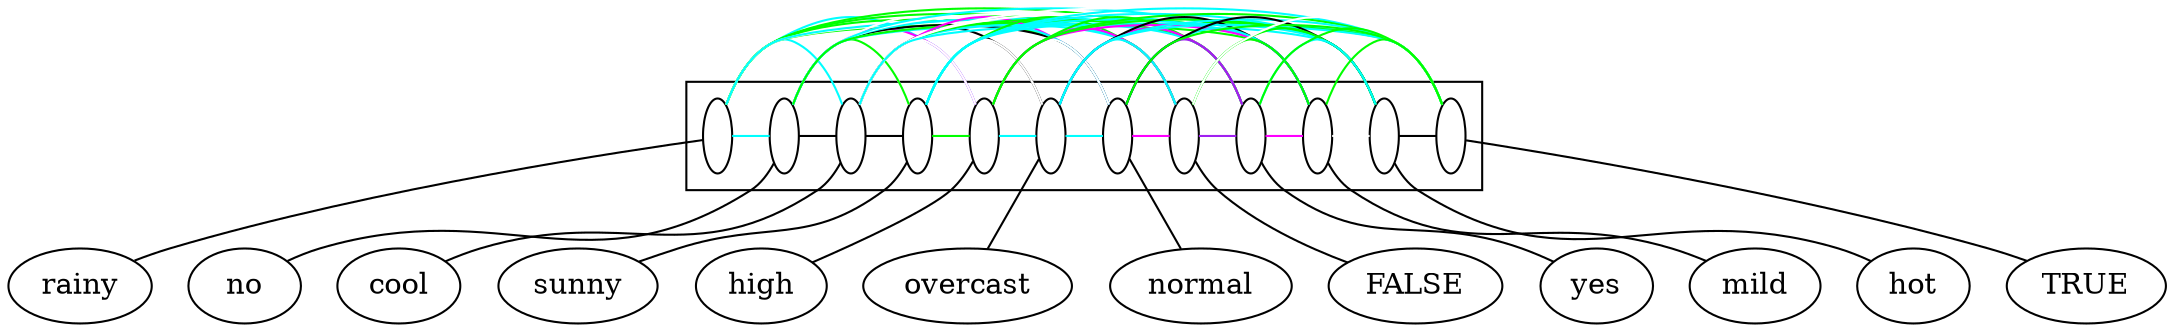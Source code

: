 digraph G {
compound=True;
rainy;
no;
cool;
sunny;
high;
overcast;
normal;
FALSE;
yes;
mild;
hot;
TRUE;
subgraph cluster_yesmildrainyhotnormalovercastFALSEcoolhighsunnynoTRUE {
s_rainy [label=" ", width=0.2, fixedsize=True, fillcolor=white];
s_no [label=" ", width=0.2, fixedsize=True, fillcolor=white];
s_cool [label=" ", width=0.2, fixedsize=True, fillcolor=white];
s_sunny [label=" ", width=0.2, fixedsize=True, fillcolor=white];
s_high [label=" ", width=0.2, fixedsize=True, fillcolor=white];
s_overcast [label=" ", width=0.2, fixedsize=True, fillcolor=white];
s_normal [label=" ", width=0.2, fixedsize=True, fillcolor=white];
s_FALSE [label=" ", width=0.2, fixedsize=True, fillcolor=white];
s_yes [label=" ", width=0.2, fixedsize=True, fillcolor=white];
s_mild [label=" ", width=0.2, fixedsize=True, fillcolor=white];
s_hot [label=" ", width=0.2, fixedsize=True, fillcolor=white];
s_TRUE [label=" ", width=0.2, fixedsize=True, fillcolor=white];
subgraph  {
rank=same;
s_rainy -> s_no  [arrowhead=none, color=cyan];
s_rainy -> s_cool  [arrowhead=none, color=cyan];
s_rainy -> s_sunny  [arrowhead=none, color=white];
s_rainy -> s_high  [arrowhead=none, color=cyan];
s_rainy -> s_overcast  [arrowhead=none, color=white];
s_rainy -> s_normal  [arrowhead=none, color=green];
s_rainy -> s_FALSE  [arrowhead=none, color=green];
s_rainy -> s_yes  [arrowhead=none, color=green];
s_rainy -> s_mild  [arrowhead=none, color=green];
s_rainy -> s_hot  [arrowhead=none, color=white];
s_rainy -> s_TRUE  [arrowhead=none, color=cyan];
s_no -> s_cool  [arrowhead=none, color=black];
s_no -> s_sunny  [arrowhead=none, color=green];
s_no -> s_high  [arrowhead=none, color=magenta];
s_no -> s_overcast  [arrowhead=none, color=white];
s_no -> s_normal  [arrowhead=none, color=black];
s_no -> s_FALSE  [arrowhead=none, color=cyan];
s_no -> s_yes  [arrowhead=none, color=white];
s_no -> s_mild  [arrowhead=none, color=cyan];
s_no -> s_hot  [arrowhead=none, color=cyan];
s_no -> s_TRUE  [arrowhead=none, color=green];
s_cool -> s_sunny  [arrowhead=none, color=black];
s_cool -> s_high  [arrowhead=none, color=white];
s_cool -> s_overcast  [arrowhead=none, color=black];
s_cool -> s_normal  [arrowhead=none, color=magenta];
s_cool -> s_FALSE  [arrowhead=none, color=cyan];
s_cool -> s_yes  [arrowhead=none, color=green];
s_cool -> s_mild  [arrowhead=none, color=white];
s_cool -> s_hot  [arrowhead=none, color=white];
s_cool -> s_TRUE  [arrowhead=none, color=cyan];
s_sunny -> s_high  [arrowhead=none, color=green];
s_sunny -> s_overcast  [arrowhead=none, color=white];
s_sunny -> s_normal  [arrowhead=none, color=cyan];
s_sunny -> s_FALSE  [arrowhead=none, color=green];
s_sunny -> s_yes  [arrowhead=none, color=cyan];
s_sunny -> s_mild  [arrowhead=none, color=cyan];
s_sunny -> s_hot  [arrowhead=none, color=cyan];
s_sunny -> s_TRUE  [arrowhead=none, color=cyan];
s_high -> s_overcast  [arrowhead=none, color=cyan];
s_high -> s_normal  [arrowhead=none, color=white];
s_high -> s_FALSE  [arrowhead=none, color=magenta];
s_high -> s_yes  [arrowhead=none, color=green];
s_high -> s_mild  [arrowhead=none, color=magenta];
s_high -> s_hot  [arrowhead=none, color=green];
s_high -> s_TRUE  [arrowhead=none, color=green];
s_overcast -> s_normal  [arrowhead=none, color=cyan];
s_overcast -> s_FALSE  [arrowhead=none, color=cyan];
s_overcast -> s_yes  [arrowhead=none, color=magenta];
s_overcast -> s_mild  [arrowhead=none, color=black];
s_overcast -> s_hot  [arrowhead=none, color=cyan];
s_overcast -> s_TRUE  [arrowhead=none, color=cyan];
s_normal -> s_FALSE  [arrowhead=none, color=magenta];
s_normal -> s_yes  [arrowhead=none, color=purple];
s_normal -> s_mild  [arrowhead=none, color=cyan];
s_normal -> s_hot  [arrowhead=none, color=black];
s_normal -> s_TRUE  [arrowhead=none, color=green];
s_FALSE -> s_yes  [arrowhead=none, color=purple];
s_FALSE -> s_mild  [arrowhead=none, color=green];
s_FALSE -> s_hot  [arrowhead=none, color=green];
s_FALSE -> s_TRUE  [arrowhead=none, color=white];
s_yes -> s_mild  [arrowhead=none, color=magenta];
s_yes -> s_hot  [arrowhead=none, color=cyan];
s_yes -> s_TRUE  [arrowhead=none, color=green];
s_mild -> s_hot  [arrowhead=none, color=white];
s_mild -> s_TRUE  [arrowhead=none, color=green];
s_hot -> s_TRUE  [arrowhead=none, color=black];
}

}

s_rainy -> rainy  [arrowhead=none];
s_no -> no  [arrowhead=none];
s_cool -> cool  [arrowhead=none];
s_sunny -> sunny  [arrowhead=none];
s_high -> high  [arrowhead=none];
s_overcast -> overcast  [arrowhead=none];
s_normal -> normal  [arrowhead=none];
s_FALSE -> FALSE  [arrowhead=none];
s_yes -> yes  [arrowhead=none];
s_mild -> mild  [arrowhead=none];
s_hot -> hot  [arrowhead=none];
s_TRUE -> TRUE  [arrowhead=none];
}
